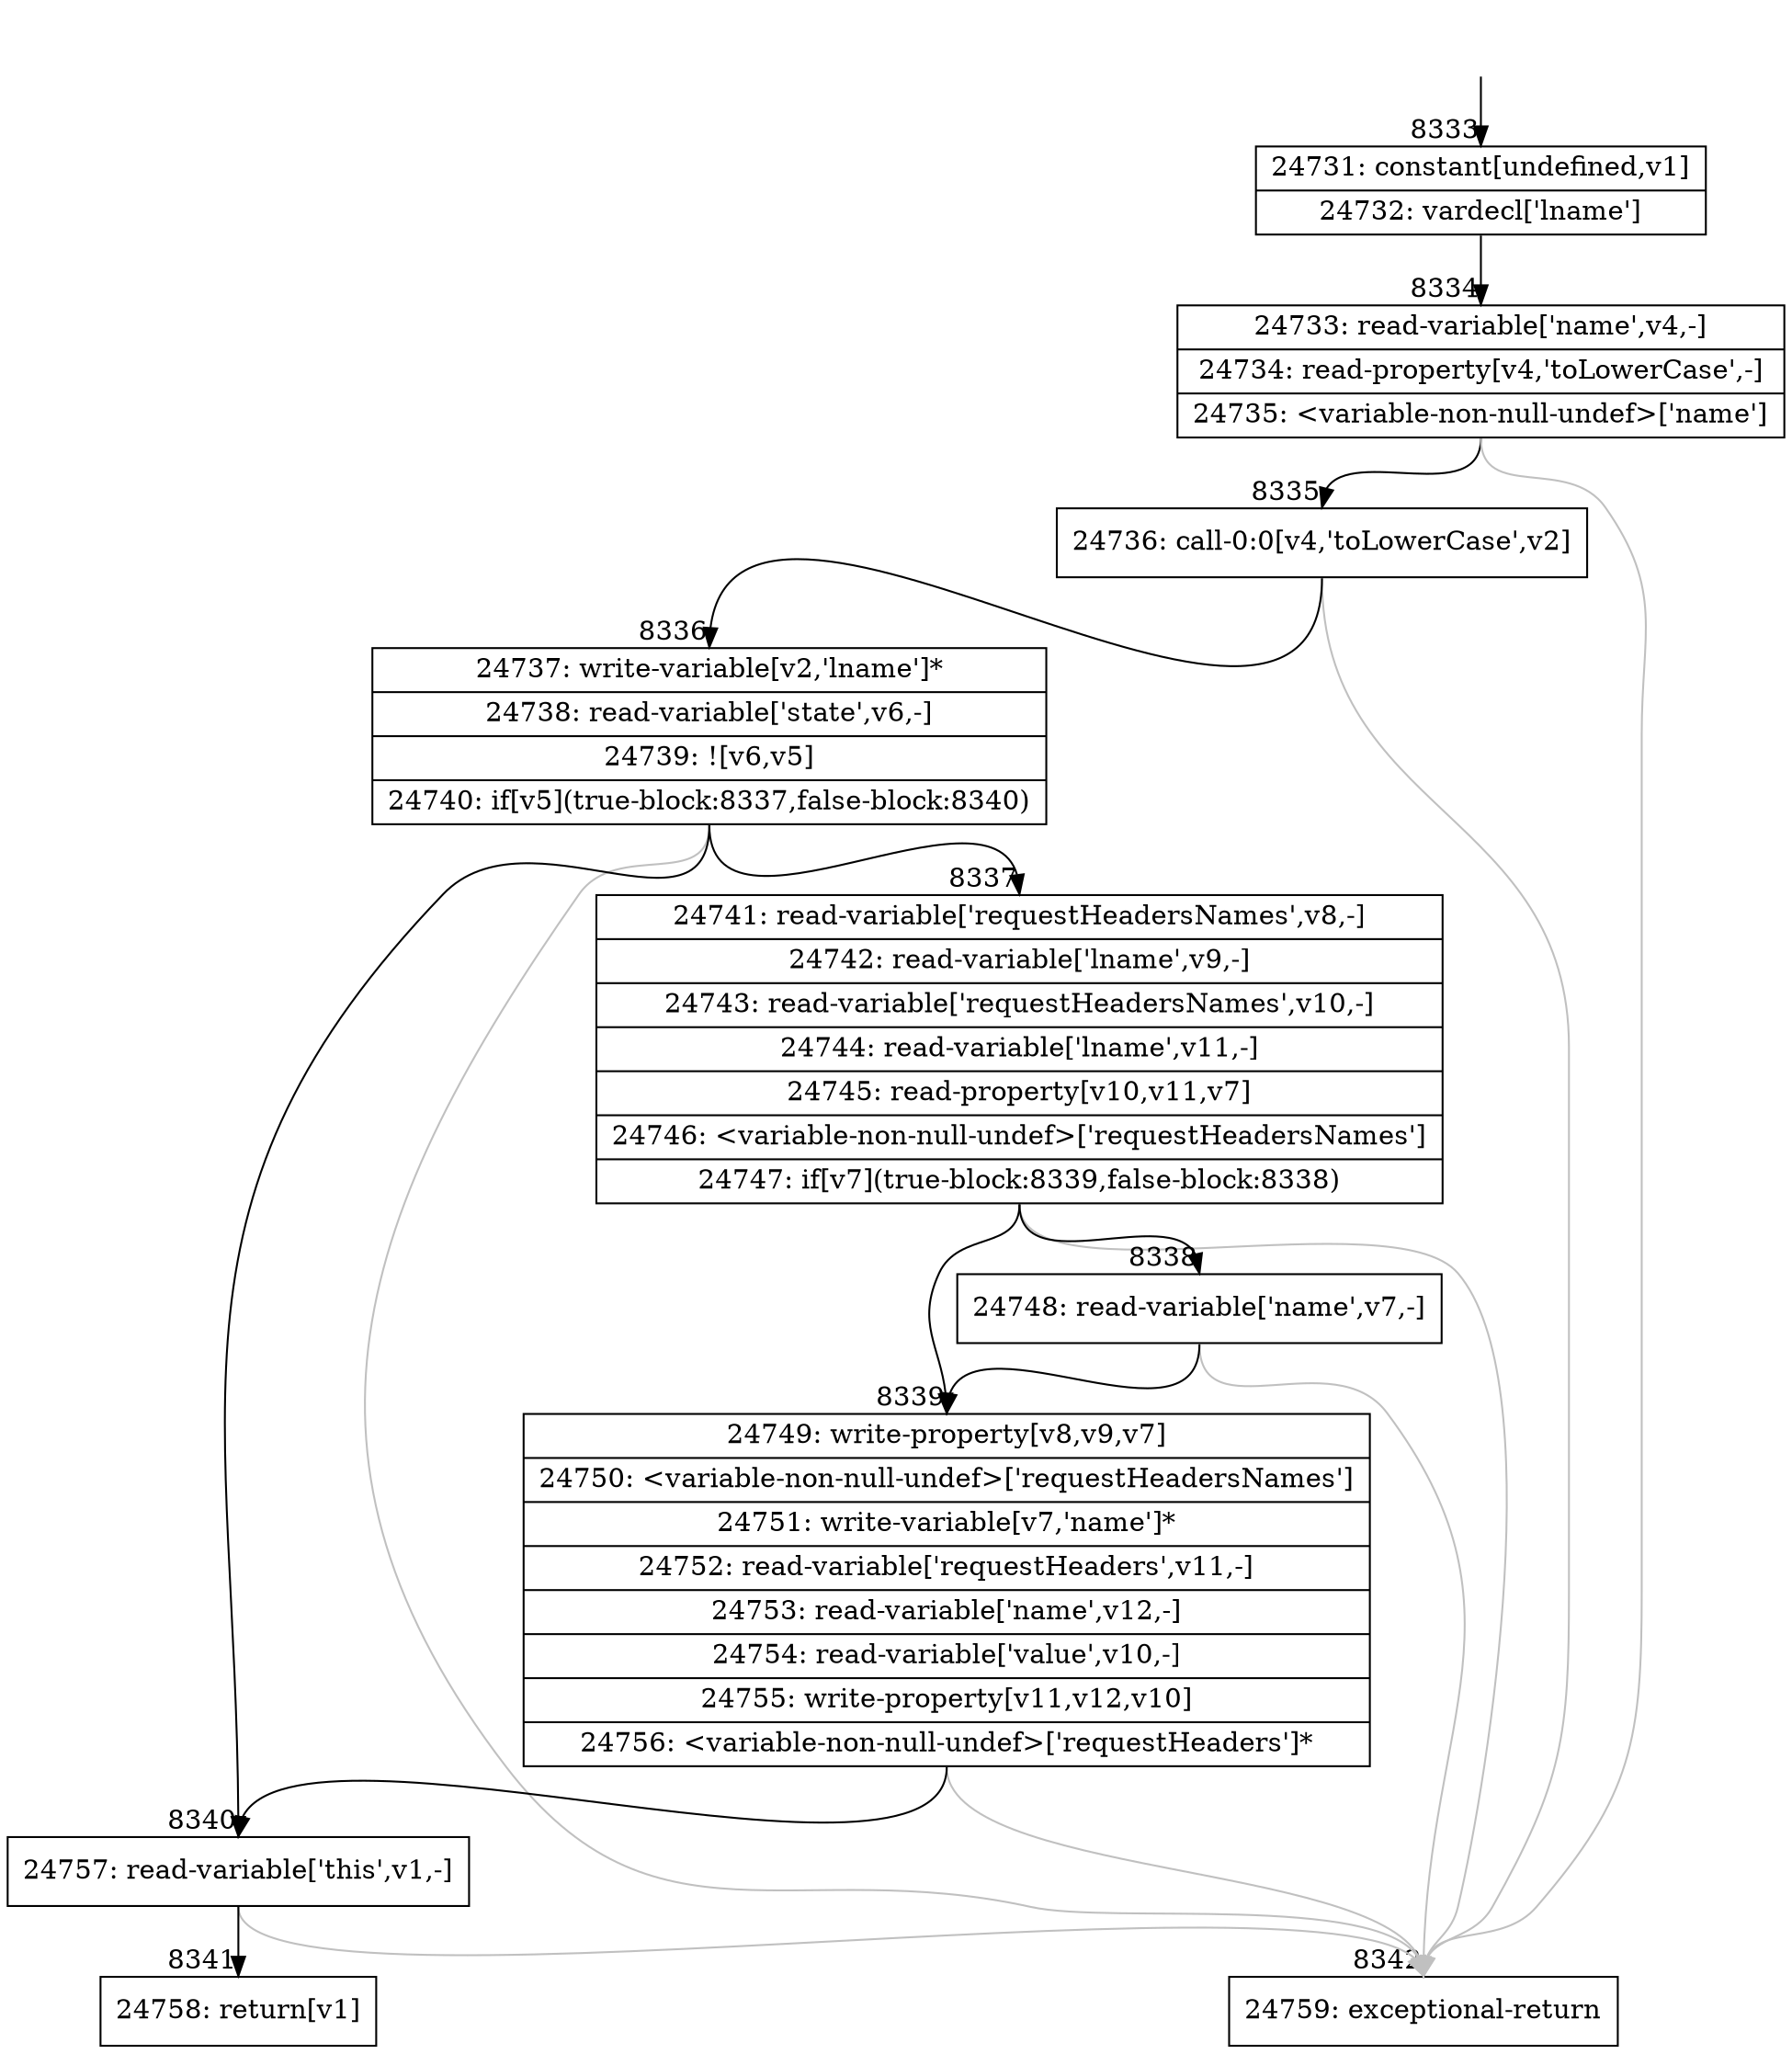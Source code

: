 digraph {
rankdir="TD"
BB_entry517[shape=none,label=""];
BB_entry517 -> BB8333 [tailport=s, headport=n, headlabel="    8333"]
BB8333 [shape=record label="{24731: constant[undefined,v1]|24732: vardecl['lname']}" ] 
BB8333 -> BB8334 [tailport=s, headport=n, headlabel="      8334"]
BB8334 [shape=record label="{24733: read-variable['name',v4,-]|24734: read-property[v4,'toLowerCase',-]|24735: \<variable-non-null-undef\>['name']}" ] 
BB8334 -> BB8335 [tailport=s, headport=n, headlabel="      8335"]
BB8334 -> BB8342 [tailport=s, headport=n, color=gray, headlabel="      8342"]
BB8335 [shape=record label="{24736: call-0:0[v4,'toLowerCase',v2]}" ] 
BB8335 -> BB8336 [tailport=s, headport=n, headlabel="      8336"]
BB8335 -> BB8342 [tailport=s, headport=n, color=gray]
BB8336 [shape=record label="{24737: write-variable[v2,'lname']*|24738: read-variable['state',v6,-]|24739: ![v6,v5]|24740: if[v5](true-block:8337,false-block:8340)}" ] 
BB8336 -> BB8337 [tailport=s, headport=n, headlabel="      8337"]
BB8336 -> BB8340 [tailport=s, headport=n, headlabel="      8340"]
BB8336 -> BB8342 [tailport=s, headport=n, color=gray]
BB8337 [shape=record label="{24741: read-variable['requestHeadersNames',v8,-]|24742: read-variable['lname',v9,-]|24743: read-variable['requestHeadersNames',v10,-]|24744: read-variable['lname',v11,-]|24745: read-property[v10,v11,v7]|24746: \<variable-non-null-undef\>['requestHeadersNames']|24747: if[v7](true-block:8339,false-block:8338)}" ] 
BB8337 -> BB8339 [tailport=s, headport=n, headlabel="      8339"]
BB8337 -> BB8338 [tailport=s, headport=n, headlabel="      8338"]
BB8337 -> BB8342 [tailport=s, headport=n, color=gray]
BB8338 [shape=record label="{24748: read-variable['name',v7,-]}" ] 
BB8338 -> BB8339 [tailport=s, headport=n]
BB8338 -> BB8342 [tailport=s, headport=n, color=gray]
BB8339 [shape=record label="{24749: write-property[v8,v9,v7]|24750: \<variable-non-null-undef\>['requestHeadersNames']|24751: write-variable[v7,'name']*|24752: read-variable['requestHeaders',v11,-]|24753: read-variable['name',v12,-]|24754: read-variable['value',v10,-]|24755: write-property[v11,v12,v10]|24756: \<variable-non-null-undef\>['requestHeaders']*}" ] 
BB8339 -> BB8340 [tailport=s, headport=n]
BB8339 -> BB8342 [tailport=s, headport=n, color=gray]
BB8340 [shape=record label="{24757: read-variable['this',v1,-]}" ] 
BB8340 -> BB8341 [tailport=s, headport=n, headlabel="      8341"]
BB8340 -> BB8342 [tailport=s, headport=n, color=gray]
BB8341 [shape=record label="{24758: return[v1]}" ] 
BB8342 [shape=record label="{24759: exceptional-return}" ] 
}
